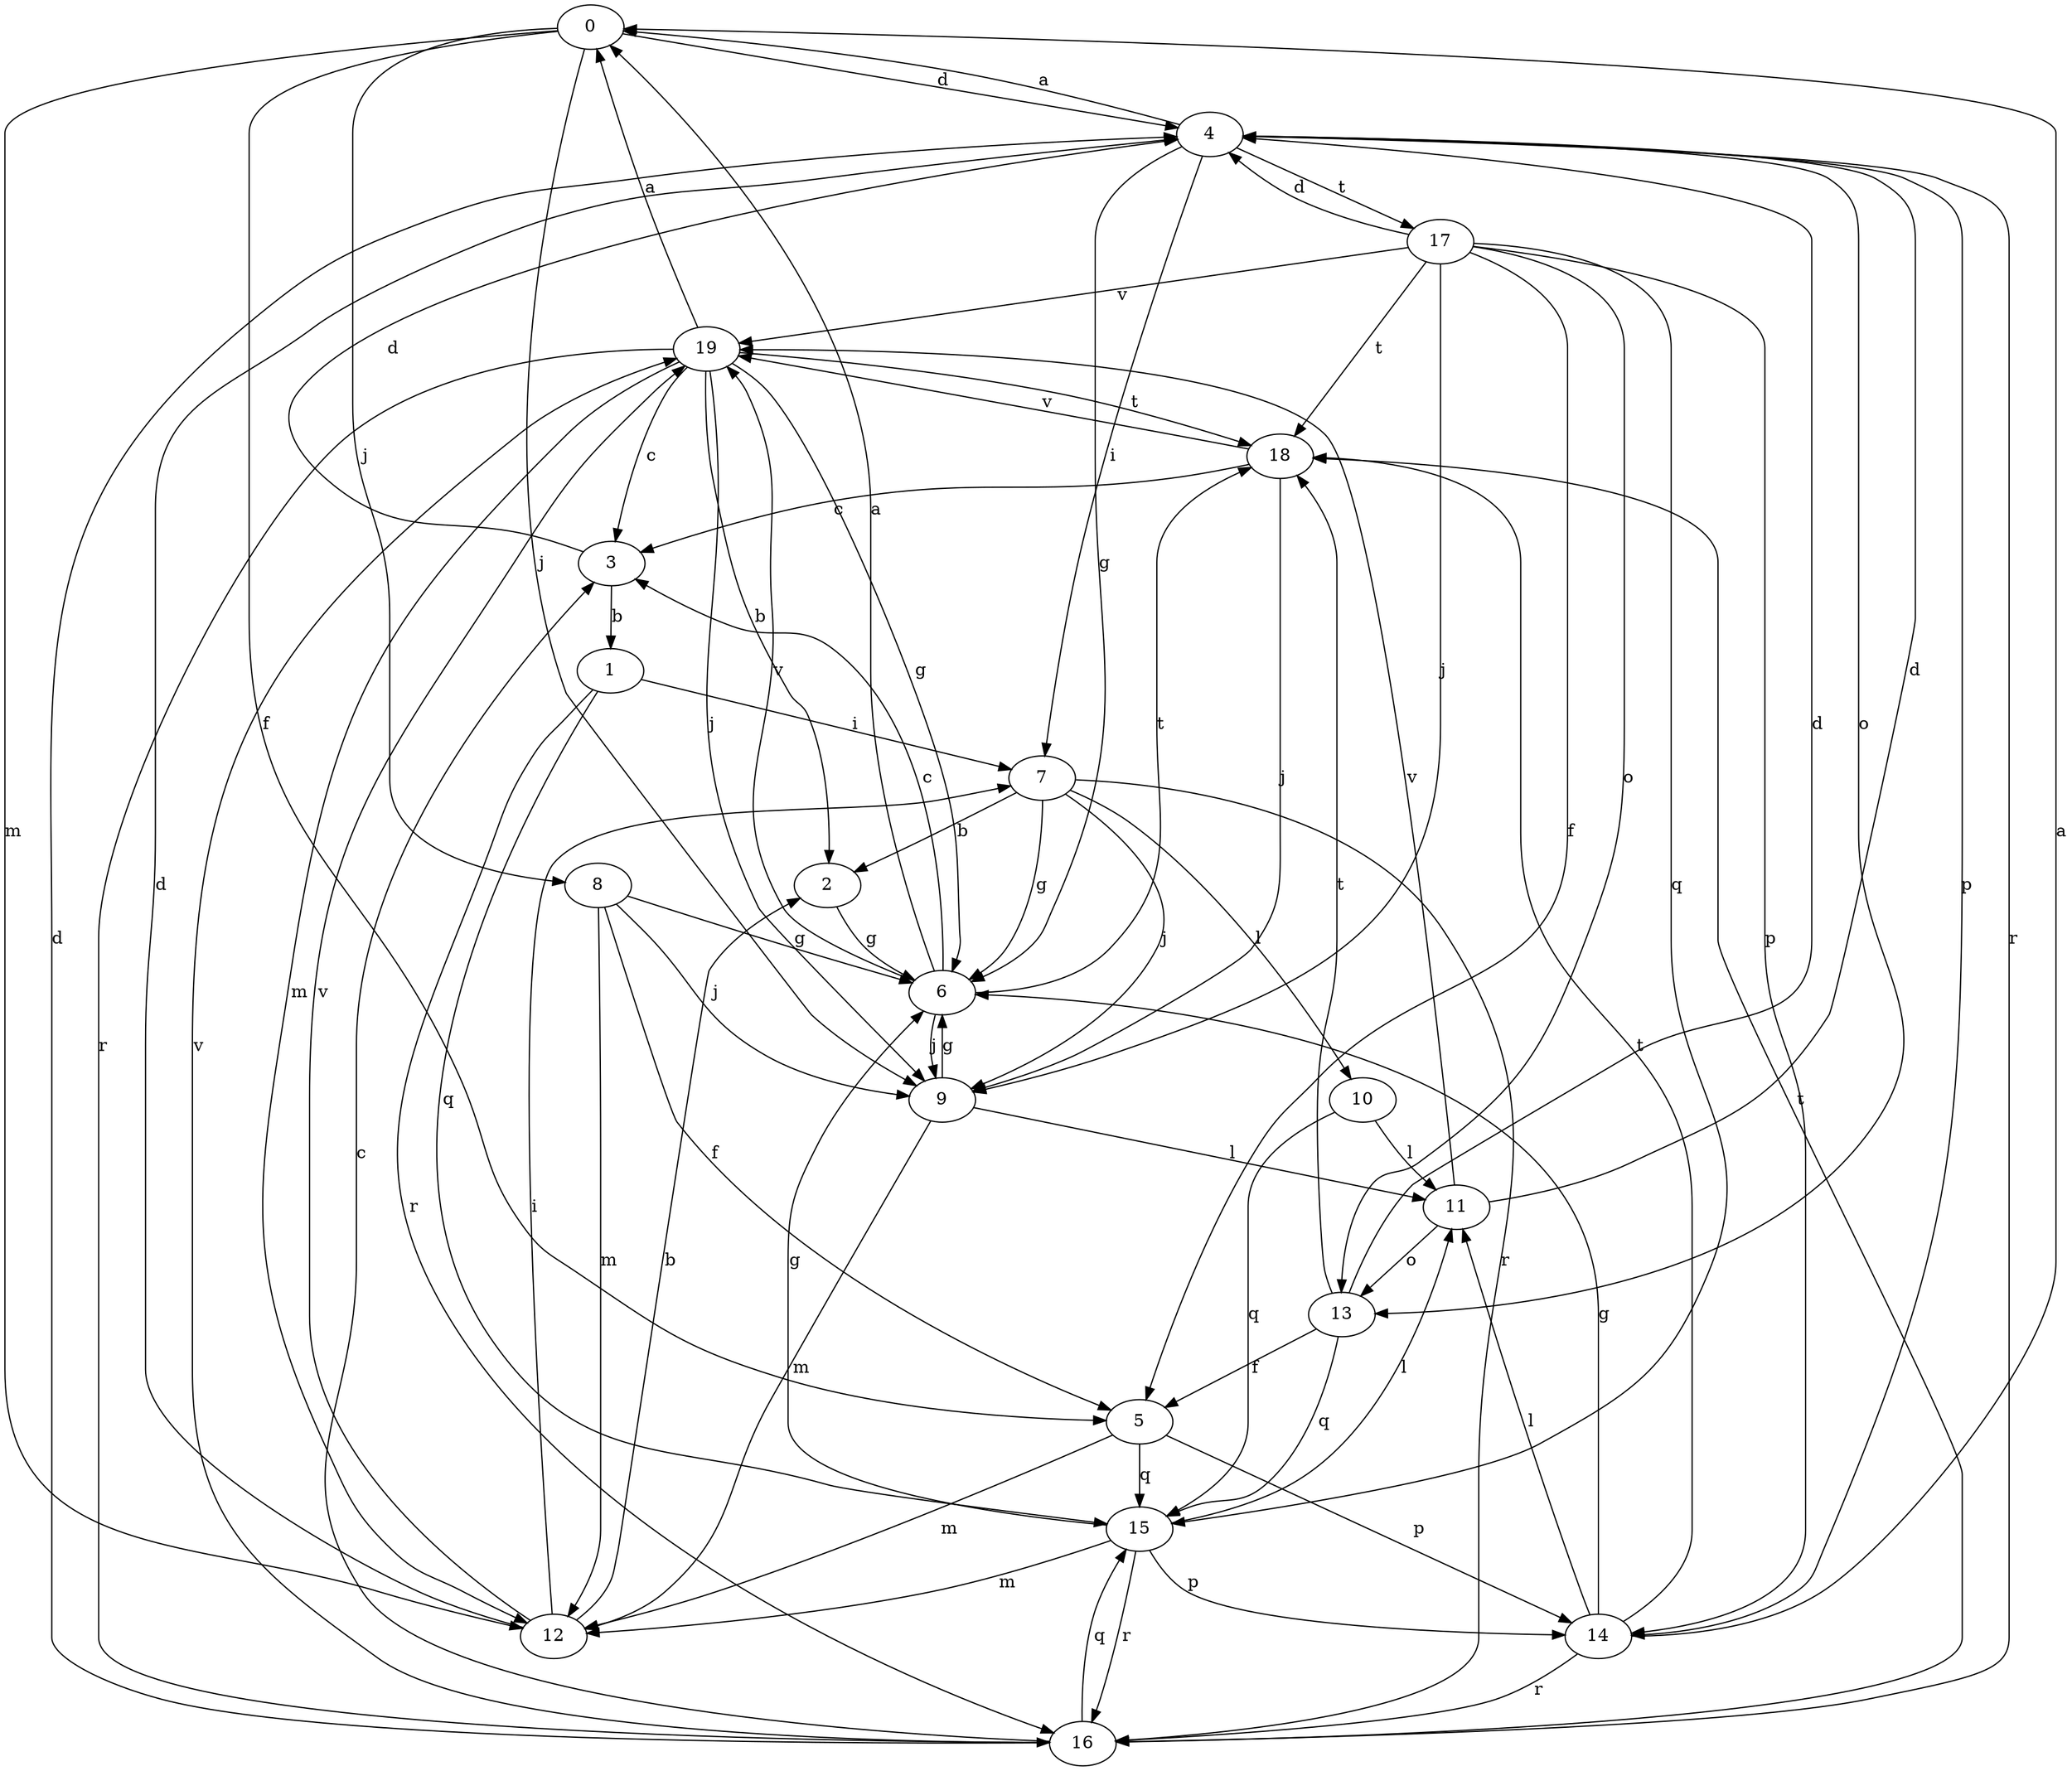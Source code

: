 strict digraph  {
0;
1;
2;
3;
4;
5;
6;
7;
8;
9;
10;
11;
12;
13;
14;
15;
16;
17;
18;
19;
0 -> 4  [label=d];
0 -> 5  [label=f];
0 -> 8  [label=j];
0 -> 9  [label=j];
0 -> 12  [label=m];
1 -> 7  [label=i];
1 -> 15  [label=q];
1 -> 16  [label=r];
2 -> 6  [label=g];
3 -> 1  [label=b];
3 -> 4  [label=d];
4 -> 0  [label=a];
4 -> 6  [label=g];
4 -> 7  [label=i];
4 -> 13  [label=o];
4 -> 14  [label=p];
4 -> 16  [label=r];
4 -> 17  [label=t];
5 -> 12  [label=m];
5 -> 14  [label=p];
5 -> 15  [label=q];
6 -> 0  [label=a];
6 -> 3  [label=c];
6 -> 9  [label=j];
6 -> 18  [label=t];
6 -> 19  [label=v];
7 -> 2  [label=b];
7 -> 6  [label=g];
7 -> 9  [label=j];
7 -> 10  [label=l];
7 -> 16  [label=r];
8 -> 5  [label=f];
8 -> 6  [label=g];
8 -> 9  [label=j];
8 -> 12  [label=m];
9 -> 6  [label=g];
9 -> 11  [label=l];
9 -> 12  [label=m];
10 -> 11  [label=l];
10 -> 15  [label=q];
11 -> 4  [label=d];
11 -> 13  [label=o];
11 -> 19  [label=v];
12 -> 2  [label=b];
12 -> 4  [label=d];
12 -> 7  [label=i];
12 -> 19  [label=v];
13 -> 4  [label=d];
13 -> 5  [label=f];
13 -> 15  [label=q];
13 -> 18  [label=t];
14 -> 0  [label=a];
14 -> 6  [label=g];
14 -> 11  [label=l];
14 -> 16  [label=r];
14 -> 18  [label=t];
15 -> 6  [label=g];
15 -> 11  [label=l];
15 -> 12  [label=m];
15 -> 14  [label=p];
15 -> 16  [label=r];
16 -> 3  [label=c];
16 -> 4  [label=d];
16 -> 15  [label=q];
16 -> 18  [label=t];
16 -> 19  [label=v];
17 -> 4  [label=d];
17 -> 5  [label=f];
17 -> 9  [label=j];
17 -> 13  [label=o];
17 -> 14  [label=p];
17 -> 15  [label=q];
17 -> 18  [label=t];
17 -> 19  [label=v];
18 -> 3  [label=c];
18 -> 9  [label=j];
18 -> 19  [label=v];
19 -> 0  [label=a];
19 -> 2  [label=b];
19 -> 3  [label=c];
19 -> 6  [label=g];
19 -> 9  [label=j];
19 -> 12  [label=m];
19 -> 16  [label=r];
19 -> 18  [label=t];
}
